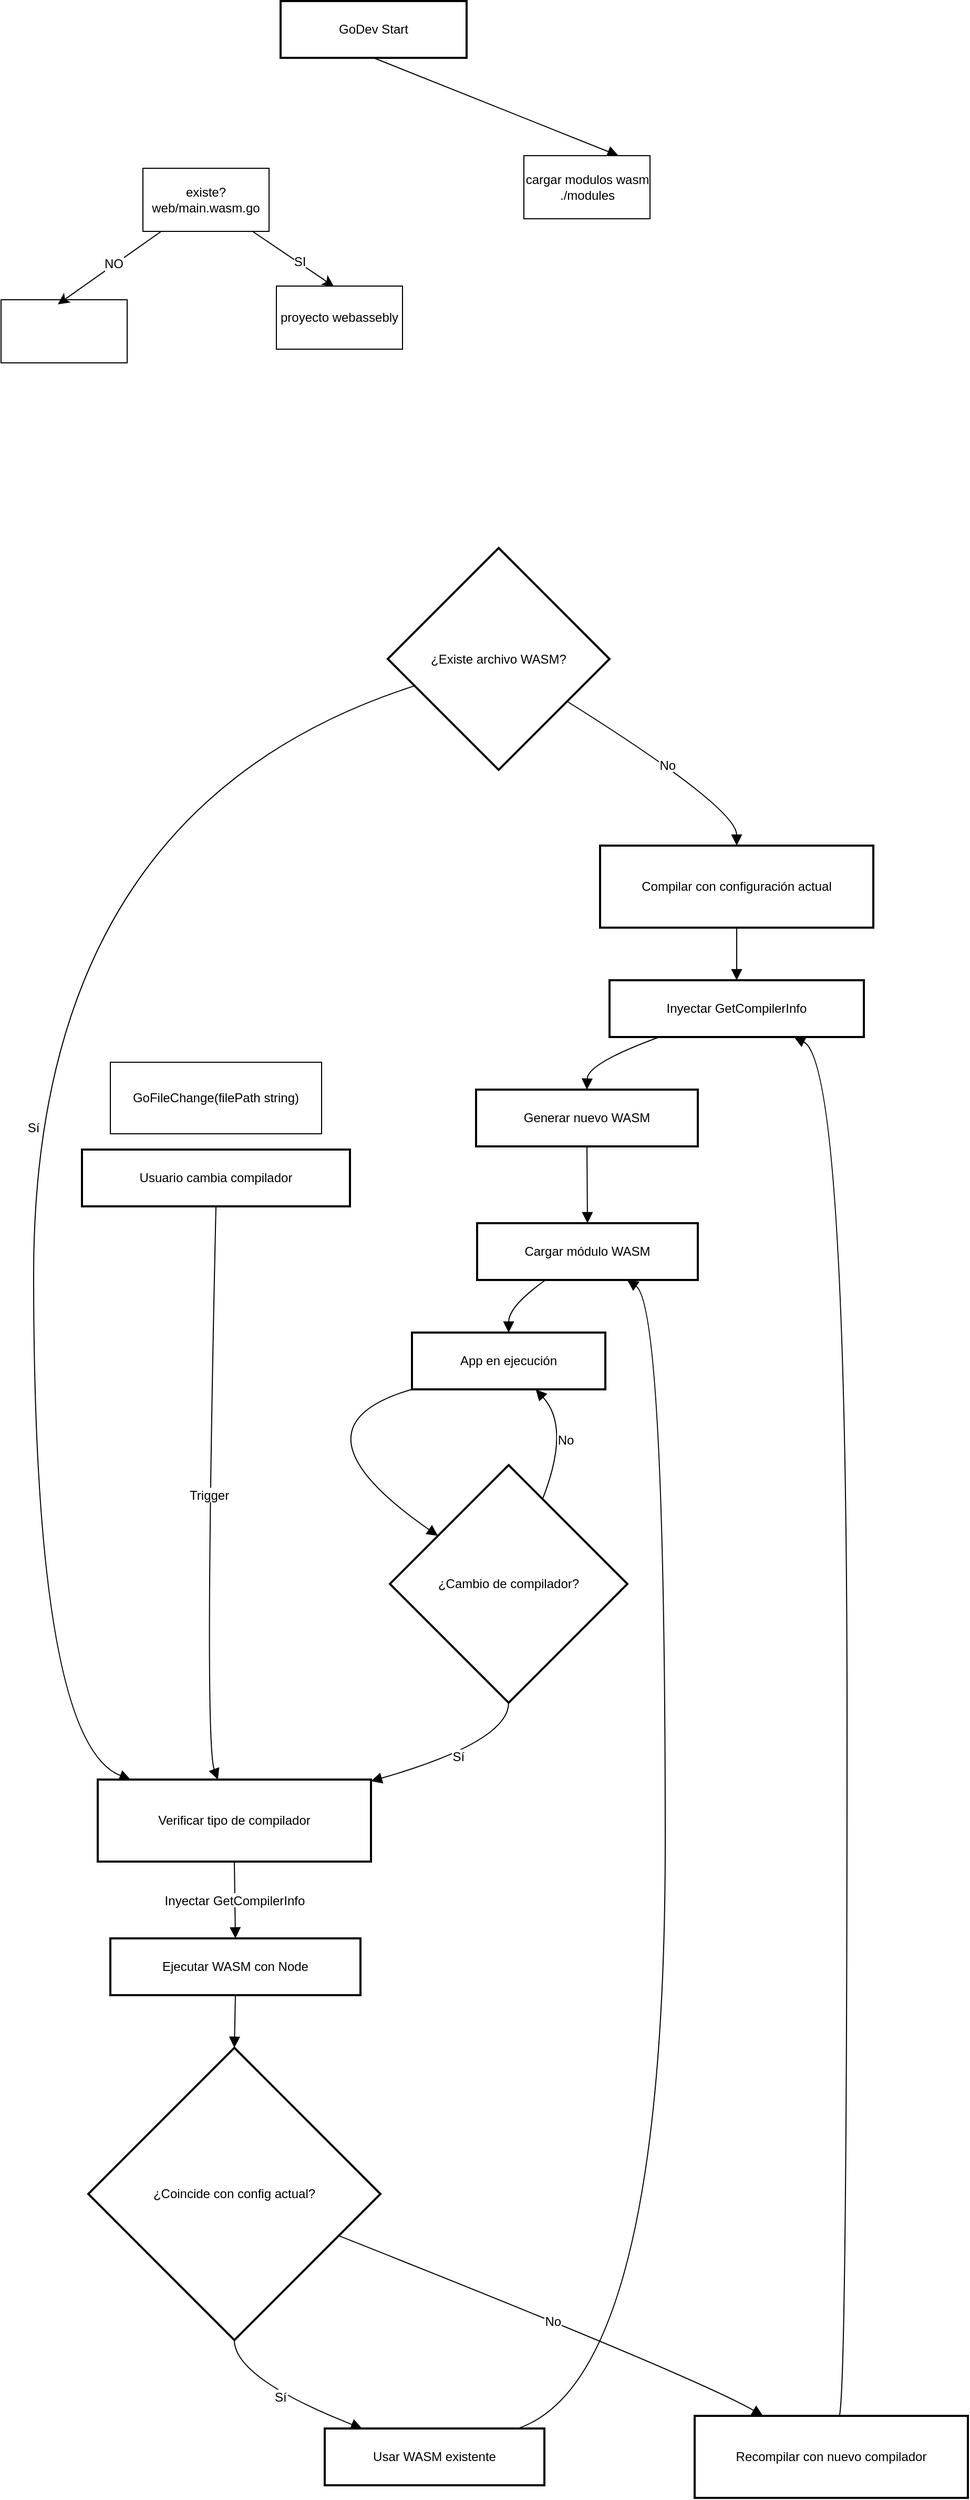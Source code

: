 <mxfile version="26.0.9">
  <diagram name="Page-1" id="Pj7A8H-gOEHrlLpcWpIl">
    <mxGraphModel dx="1275" dy="999" grid="0" gridSize="10" guides="1" tooltips="1" connect="1" arrows="1" fold="1" page="0" pageScale="1" pageWidth="850" pageHeight="1100" math="0" shadow="0">
      <root>
        <mxCell id="0" />
        <mxCell id="1" parent="0" />
        <mxCell id="TmXhNo_nuO7R1ckwOBzY-1" value="GoDev Start" style="whiteSpace=wrap;strokeWidth=2;" vertex="1" parent="1">
          <mxGeometry x="255" y="-396" width="177" height="54" as="geometry" />
        </mxCell>
        <mxCell id="TmXhNo_nuO7R1ckwOBzY-2" value="¿Existe archivo WASM?" style="rhombus;strokeWidth=2;whiteSpace=wrap;" vertex="1" parent="1">
          <mxGeometry x="357" y="124" width="211" height="211" as="geometry" />
        </mxCell>
        <mxCell id="TmXhNo_nuO7R1ckwOBzY-3" value="Compilar con configuración actual" style="whiteSpace=wrap;strokeWidth=2;" vertex="1" parent="1">
          <mxGeometry x="559" y="407" width="260" height="78" as="geometry" />
        </mxCell>
        <mxCell id="TmXhNo_nuO7R1ckwOBzY-4" value="Verificar tipo de compilador" style="whiteSpace=wrap;strokeWidth=2;" vertex="1" parent="1">
          <mxGeometry x="81" y="1295" width="260" height="78" as="geometry" />
        </mxCell>
        <mxCell id="TmXhNo_nuO7R1ckwOBzY-5" value="Ejecutar WASM con Node" style="whiteSpace=wrap;strokeWidth=2;" vertex="1" parent="1">
          <mxGeometry x="93" y="1446" width="238" height="54" as="geometry" />
        </mxCell>
        <mxCell id="TmXhNo_nuO7R1ckwOBzY-6" value="¿Coincide con config actual?" style="rhombus;strokeWidth=2;whiteSpace=wrap;" vertex="1" parent="1">
          <mxGeometry x="72" y="1550" width="278" height="278" as="geometry" />
        </mxCell>
        <mxCell id="TmXhNo_nuO7R1ckwOBzY-7" value="Usar WASM existente" style="whiteSpace=wrap;strokeWidth=2;" vertex="1" parent="1">
          <mxGeometry x="297" y="1912" width="209" height="54" as="geometry" />
        </mxCell>
        <mxCell id="TmXhNo_nuO7R1ckwOBzY-8" value="Recompilar con nuevo compilador" style="whiteSpace=wrap;strokeWidth=2;" vertex="1" parent="1">
          <mxGeometry x="649" y="1900" width="260" height="78" as="geometry" />
        </mxCell>
        <mxCell id="TmXhNo_nuO7R1ckwOBzY-9" value="Inyectar GetCompilerInfo" style="whiteSpace=wrap;strokeWidth=2;" vertex="1" parent="1">
          <mxGeometry x="568" y="535" width="242" height="54" as="geometry" />
        </mxCell>
        <mxCell id="TmXhNo_nuO7R1ckwOBzY-10" value="Generar nuevo WASM" style="whiteSpace=wrap;strokeWidth=2;" vertex="1" parent="1">
          <mxGeometry x="441" y="639" width="211" height="54" as="geometry" />
        </mxCell>
        <mxCell id="TmXhNo_nuO7R1ckwOBzY-11" value="Cargar módulo WASM" style="whiteSpace=wrap;strokeWidth=2;" vertex="1" parent="1">
          <mxGeometry x="442" y="766" width="210" height="54" as="geometry" />
        </mxCell>
        <mxCell id="TmXhNo_nuO7R1ckwOBzY-12" value="Usuario cambia compilador" style="whiteSpace=wrap;strokeWidth=2;" vertex="1" parent="1">
          <mxGeometry x="66" y="696" width="255" height="54" as="geometry" />
        </mxCell>
        <mxCell id="TmXhNo_nuO7R1ckwOBzY-13" value="App en ejecución" style="whiteSpace=wrap;strokeWidth=2;" vertex="1" parent="1">
          <mxGeometry x="380" y="870" width="184" height="54" as="geometry" />
        </mxCell>
        <mxCell id="TmXhNo_nuO7R1ckwOBzY-14" value="¿Cambio de compilador?" style="rhombus;strokeWidth=2;whiteSpace=wrap;" vertex="1" parent="1">
          <mxGeometry x="359" y="996" width="226" height="226" as="geometry" />
        </mxCell>
        <mxCell id="TmXhNo_nuO7R1ckwOBzY-15" value="" style="curved=1;startArrow=none;endArrow=block;exitX=0.5;exitY=1;entryX=0.75;entryY=0;rounded=0;fontSize=12;startSize=8;endSize=8;entryDx=0;entryDy=0;" edge="1" parent="1" source="TmXhNo_nuO7R1ckwOBzY-1" target="TmXhNo_nuO7R1ckwOBzY-34">
          <mxGeometry relative="1" as="geometry">
            <Array as="points" />
          </mxGeometry>
        </mxCell>
        <mxCell id="TmXhNo_nuO7R1ckwOBzY-16" value="No" style="curved=1;startArrow=none;endArrow=block;exitX=1;exitY=0.81;entryX=0.5;entryY=0.01;rounded=0;fontSize=12;startSize=8;endSize=8;" edge="1" parent="1" source="TmXhNo_nuO7R1ckwOBzY-2" target="TmXhNo_nuO7R1ckwOBzY-3">
          <mxGeometry relative="1" as="geometry">
            <Array as="points">
              <mxPoint x="689" y="371" />
            </Array>
          </mxGeometry>
        </mxCell>
        <mxCell id="TmXhNo_nuO7R1ckwOBzY-17" value="Sí" style="curved=1;startArrow=none;endArrow=block;exitX=0;exitY=0.66;entryX=0.12;entryY=0;rounded=0;fontSize=12;startSize=8;endSize=8;" edge="1" parent="1" source="TmXhNo_nuO7R1ckwOBzY-2" target="TmXhNo_nuO7R1ckwOBzY-4">
          <mxGeometry relative="1" as="geometry">
            <Array as="points">
              <mxPoint x="20" y="371" />
              <mxPoint x="20" y="1259" />
            </Array>
          </mxGeometry>
        </mxCell>
        <mxCell id="TmXhNo_nuO7R1ckwOBzY-18" value="Inyectar GetCompilerInfo" style="curved=1;startArrow=none;endArrow=block;exitX=0.5;exitY=1;entryX=0.5;entryY=-0.01;rounded=0;fontSize=12;startSize=8;endSize=8;" edge="1" parent="1" source="TmXhNo_nuO7R1ckwOBzY-4" target="TmXhNo_nuO7R1ckwOBzY-5">
          <mxGeometry relative="1" as="geometry">
            <Array as="points" />
          </mxGeometry>
        </mxCell>
        <mxCell id="TmXhNo_nuO7R1ckwOBzY-19" value="" style="curved=1;startArrow=none;endArrow=block;exitX=0.5;exitY=0.99;entryX=0.5;entryY=0;rounded=0;fontSize=12;startSize=8;endSize=8;" edge="1" parent="1" source="TmXhNo_nuO7R1ckwOBzY-5" target="TmXhNo_nuO7R1ckwOBzY-6">
          <mxGeometry relative="1" as="geometry">
            <Array as="points" />
          </mxGeometry>
        </mxCell>
        <mxCell id="TmXhNo_nuO7R1ckwOBzY-20" value="Sí" style="curved=1;startArrow=none;endArrow=block;exitX=0.5;exitY=1;entryX=0.17;entryY=0;rounded=0;fontSize=12;startSize=8;endSize=8;" edge="1" parent="1" source="TmXhNo_nuO7R1ckwOBzY-6" target="TmXhNo_nuO7R1ckwOBzY-7">
          <mxGeometry relative="1" as="geometry">
            <Array as="points">
              <mxPoint x="211" y="1864" />
            </Array>
          </mxGeometry>
        </mxCell>
        <mxCell id="TmXhNo_nuO7R1ckwOBzY-21" value="No" style="curved=1;startArrow=none;endArrow=block;exitX=1;exitY=0.7;entryX=0.25;entryY=0;rounded=0;fontSize=12;startSize=8;endSize=8;" edge="1" parent="1" source="TmXhNo_nuO7R1ckwOBzY-6" target="TmXhNo_nuO7R1ckwOBzY-8">
          <mxGeometry relative="1" as="geometry">
            <Array as="points">
              <mxPoint x="652" y="1864" />
            </Array>
          </mxGeometry>
        </mxCell>
        <mxCell id="TmXhNo_nuO7R1ckwOBzY-22" value="" style="curved=1;startArrow=none;endArrow=block;exitX=0.5;exitY=1.01;entryX=0.5;entryY=0.01;rounded=0;fontSize=12;startSize=8;endSize=8;" edge="1" parent="1" source="TmXhNo_nuO7R1ckwOBzY-3" target="TmXhNo_nuO7R1ckwOBzY-9">
          <mxGeometry relative="1" as="geometry">
            <Array as="points" />
          </mxGeometry>
        </mxCell>
        <mxCell id="TmXhNo_nuO7R1ckwOBzY-23" value="" style="curved=1;startArrow=none;endArrow=block;exitX=0.53;exitY=0;entryX=0.73;entryY=1.01;rounded=0;fontSize=12;startSize=8;endSize=8;" edge="1" parent="1" source="TmXhNo_nuO7R1ckwOBzY-8" target="TmXhNo_nuO7R1ckwOBzY-9">
          <mxGeometry relative="1" as="geometry">
            <Array as="points">
              <mxPoint x="794" y="1864" />
              <mxPoint x="794" y="614" />
            </Array>
          </mxGeometry>
        </mxCell>
        <mxCell id="TmXhNo_nuO7R1ckwOBzY-24" value="" style="curved=1;startArrow=none;endArrow=block;exitX=0.19;exitY=1.01;entryX=0.5;entryY=0.01;rounded=0;fontSize=12;startSize=8;endSize=8;" edge="1" parent="1" source="TmXhNo_nuO7R1ckwOBzY-9" target="TmXhNo_nuO7R1ckwOBzY-10">
          <mxGeometry relative="1" as="geometry">
            <Array as="points">
              <mxPoint x="547" y="614" />
            </Array>
          </mxGeometry>
        </mxCell>
        <mxCell id="TmXhNo_nuO7R1ckwOBzY-25" value="" style="curved=1;startArrow=none;endArrow=block;exitX=0.5;exitY=1.01;entryX=0.5;entryY=0;rounded=0;fontSize=12;startSize=8;endSize=8;" edge="1" parent="1" source="TmXhNo_nuO7R1ckwOBzY-10" target="TmXhNo_nuO7R1ckwOBzY-11">
          <mxGeometry relative="1" as="geometry">
            <Array as="points" />
          </mxGeometry>
        </mxCell>
        <mxCell id="TmXhNo_nuO7R1ckwOBzY-26" value="" style="curved=1;startArrow=none;endArrow=block;exitX=0.88;exitY=0;entryX=0.68;entryY=1;rounded=0;fontSize=12;startSize=8;endSize=8;" edge="1" parent="1" source="TmXhNo_nuO7R1ckwOBzY-7" target="TmXhNo_nuO7R1ckwOBzY-11">
          <mxGeometry relative="1" as="geometry">
            <Array as="points">
              <mxPoint x="621" y="1864" />
              <mxPoint x="621" y="845" />
            </Array>
          </mxGeometry>
        </mxCell>
        <mxCell id="TmXhNo_nuO7R1ckwOBzY-27" value="Trigger" style="curved=1;startArrow=none;endArrow=block;exitX=0.5;exitY=0.99;entryX=0.44;entryY=0;rounded=0;fontSize=12;startSize=8;endSize=8;" edge="1" parent="1" source="TmXhNo_nuO7R1ckwOBzY-12" target="TmXhNo_nuO7R1ckwOBzY-4">
          <mxGeometry relative="1" as="geometry">
            <Array as="points">
              <mxPoint x="182" y="1259" />
            </Array>
          </mxGeometry>
        </mxCell>
        <mxCell id="TmXhNo_nuO7R1ckwOBzY-28" value="" style="curved=1;startArrow=none;endArrow=block;exitX=0.31;exitY=1;entryX=0.5;entryY=0;rounded=0;fontSize=12;startSize=8;endSize=8;" edge="1" parent="1" source="TmXhNo_nuO7R1ckwOBzY-11" target="TmXhNo_nuO7R1ckwOBzY-13">
          <mxGeometry relative="1" as="geometry">
            <Array as="points">
              <mxPoint x="472" y="845" />
            </Array>
          </mxGeometry>
        </mxCell>
        <mxCell id="TmXhNo_nuO7R1ckwOBzY-29" value="" style="curved=1;startArrow=none;endArrow=block;exitX=0;exitY=1;entryX=0;entryY=0.16;rounded=0;fontSize=12;startSize=8;endSize=8;" edge="1" parent="1" source="TmXhNo_nuO7R1ckwOBzY-13" target="TmXhNo_nuO7R1ckwOBzY-14">
          <mxGeometry relative="1" as="geometry">
            <Array as="points">
              <mxPoint x="256" y="960" />
            </Array>
          </mxGeometry>
        </mxCell>
        <mxCell id="TmXhNo_nuO7R1ckwOBzY-30" value="Sí" style="curved=1;startArrow=none;endArrow=block;exitX=0.5;exitY=1;entryX=1;entryY=0.02;rounded=0;fontSize=12;startSize=8;endSize=8;" edge="1" parent="1" source="TmXhNo_nuO7R1ckwOBzY-14" target="TmXhNo_nuO7R1ckwOBzY-4">
          <mxGeometry relative="1" as="geometry">
            <Array as="points">
              <mxPoint x="472" y="1259" />
            </Array>
          </mxGeometry>
        </mxCell>
        <mxCell id="TmXhNo_nuO7R1ckwOBzY-31" value="No" style="curved=1;startArrow=none;endArrow=block;exitX=0.7;exitY=0;entryX=0.64;entryY=1;rounded=0;fontSize=12;startSize=8;endSize=8;" edge="1" parent="1" source="TmXhNo_nuO7R1ckwOBzY-14" target="TmXhNo_nuO7R1ckwOBzY-13">
          <mxGeometry relative="1" as="geometry">
            <Array as="points">
              <mxPoint x="531" y="960" />
            </Array>
          </mxGeometry>
        </mxCell>
        <mxCell id="TmXhNo_nuO7R1ckwOBzY-32" value="GoFileChange(filePath string)" style="rounded=0;whiteSpace=wrap;html=1;" vertex="1" parent="1">
          <mxGeometry x="93" y="613" width="201" height="68" as="geometry" />
        </mxCell>
        <mxCell id="TmXhNo_nuO7R1ckwOBzY-38" style="edgeStyle=none;curved=1;rounded=0;orthogonalLoop=1;jettySize=auto;html=1;fontSize=12;startSize=8;endSize=8;entryX=0.456;entryY=0.006;entryDx=0;entryDy=0;entryPerimeter=0;" edge="1" parent="1" source="TmXhNo_nuO7R1ckwOBzY-33" target="TmXhNo_nuO7R1ckwOBzY-39">
          <mxGeometry relative="1" as="geometry">
            <mxPoint x="243.667" y="-106.333" as="targetPoint" />
          </mxGeometry>
        </mxCell>
        <mxCell id="TmXhNo_nuO7R1ckwOBzY-40" value="SI" style="edgeLabel;html=1;align=center;verticalAlign=middle;resizable=0;points=[];fontSize=12;" vertex="1" connectable="0" parent="TmXhNo_nuO7R1ckwOBzY-38">
          <mxGeometry x="0.148" y="1" relative="1" as="geometry">
            <mxPoint as="offset" />
          </mxGeometry>
        </mxCell>
        <mxCell id="TmXhNo_nuO7R1ckwOBzY-33" value="existe? web/main.wasm.go" style="rounded=0;whiteSpace=wrap;html=1;" vertex="1" parent="1">
          <mxGeometry x="124" y="-237" width="120" height="60" as="geometry" />
        </mxCell>
        <mxCell id="TmXhNo_nuO7R1ckwOBzY-34" value="cargar modulos wasm&lt;div&gt;./modules&lt;/div&gt;" style="rounded=0;whiteSpace=wrap;html=1;" vertex="1" parent="1">
          <mxGeometry x="486.5" y="-249" width="120" height="60" as="geometry" />
        </mxCell>
        <mxCell id="TmXhNo_nuO7R1ckwOBzY-35" value="" style="rounded=0;whiteSpace=wrap;html=1;" vertex="1" parent="1">
          <mxGeometry x="-11" y="-112" width="120" height="60" as="geometry" />
        </mxCell>
        <mxCell id="TmXhNo_nuO7R1ckwOBzY-36" style="edgeStyle=none;curved=1;rounded=0;orthogonalLoop=1;jettySize=auto;html=1;entryX=0.45;entryY=0.072;entryDx=0;entryDy=0;entryPerimeter=0;fontSize=12;startSize=8;endSize=8;" edge="1" parent="1" source="TmXhNo_nuO7R1ckwOBzY-33" target="TmXhNo_nuO7R1ckwOBzY-35">
          <mxGeometry relative="1" as="geometry" />
        </mxCell>
        <mxCell id="TmXhNo_nuO7R1ckwOBzY-37" value="NO" style="edgeLabel;html=1;align=center;verticalAlign=middle;resizable=0;points=[];fontSize=12;" vertex="1" connectable="0" parent="TmXhNo_nuO7R1ckwOBzY-36">
          <mxGeometry x="-0.086" y="-1" relative="1" as="geometry">
            <mxPoint as="offset" />
          </mxGeometry>
        </mxCell>
        <mxCell id="TmXhNo_nuO7R1ckwOBzY-39" value="proyecto webassebly" style="rounded=0;whiteSpace=wrap;html=1;" vertex="1" parent="1">
          <mxGeometry x="251" y="-125" width="120" height="60" as="geometry" />
        </mxCell>
      </root>
    </mxGraphModel>
  </diagram>
</mxfile>
